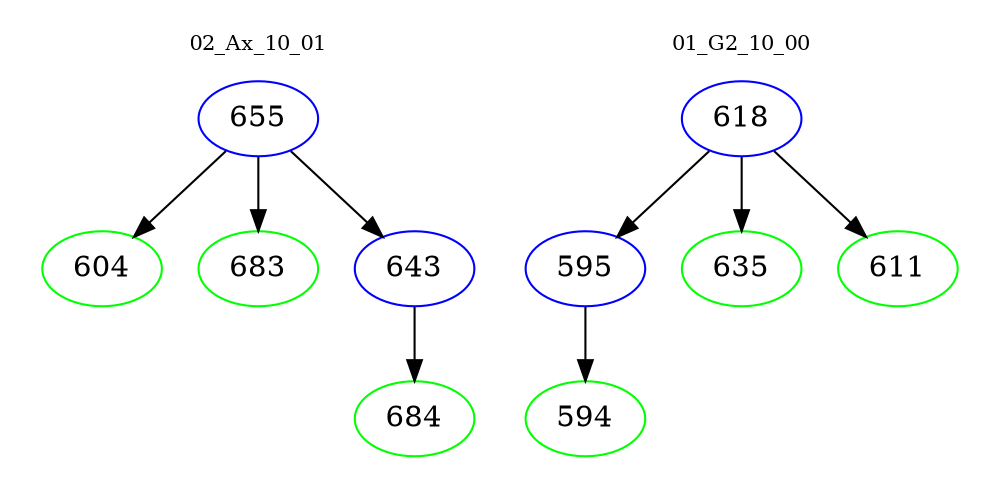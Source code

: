 digraph{
subgraph cluster_0 {
color = white
label = "02_Ax_10_01";
fontsize=10;
T0_655 [label="655", color="blue"]
T0_655 -> T0_604 [color="black"]
T0_604 [label="604", color="green"]
T0_655 -> T0_683 [color="black"]
T0_683 [label="683", color="green"]
T0_655 -> T0_643 [color="black"]
T0_643 [label="643", color="blue"]
T0_643 -> T0_684 [color="black"]
T0_684 [label="684", color="green"]
}
subgraph cluster_1 {
color = white
label = "01_G2_10_00";
fontsize=10;
T1_618 [label="618", color="blue"]
T1_618 -> T1_595 [color="black"]
T1_595 [label="595", color="blue"]
T1_595 -> T1_594 [color="black"]
T1_594 [label="594", color="green"]
T1_618 -> T1_635 [color="black"]
T1_635 [label="635", color="green"]
T1_618 -> T1_611 [color="black"]
T1_611 [label="611", color="green"]
}
}
